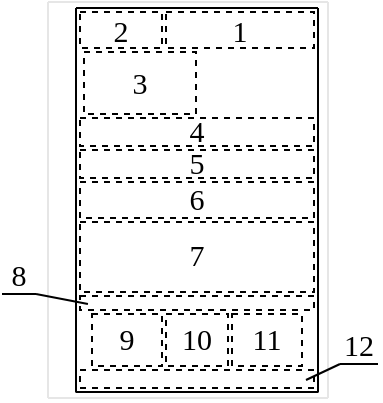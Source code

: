 <mxfile version="14.5.1" type="device"><diagram id="fWMgHjwgeKHoRminFSKL" name="Page-1"><mxGraphModel dx="569" dy="657" grid="1" gridSize="1" guides="1" tooltips="1" connect="1" arrows="1" fold="1" page="1" pageScale="1" pageWidth="280" pageHeight="200" math="0" shadow="0"><root><mxCell id="0"/><mxCell id="1" parent="0"/><mxCell id="ijmvemnWrXgeV7FCveLO-23" value="1" style="rounded=0;whiteSpace=wrap;html=1;fillColor=none;dashed=1;fontFamily=Verdana;fontSize=15;" parent="1" vertex="1"><mxGeometry x="129" y="-194" width="74" height="18" as="geometry"/></mxCell><mxCell id="yyQ3hnFOxFSLKmZT13JD-13" value="2" style="rounded=0;whiteSpace=wrap;html=1;fillColor=none;dashed=1;fontFamily=Verdana;fontSize=15;" parent="1" vertex="1"><mxGeometry x="86" y="-194" width="41" height="18" as="geometry"/></mxCell><mxCell id="yyQ3hnFOxFSLKmZT13JD-5" value="" style="endArrow=none;html=1;strokeColor=#E6E6E6;fontSize=15;" parent="1" edge="1"><mxGeometry width="50" height="50" relative="1" as="geometry"><mxPoint x="70" y="-1" as="sourcePoint"/><mxPoint x="70" y="-199" as="targetPoint"/></mxGeometry></mxCell><mxCell id="yyQ3hnFOxFSLKmZT13JD-6" value="" style="endArrow=none;html=1;strokeColor=#E6E6E6;fontSize=15;" parent="1" edge="1"><mxGeometry width="50" height="50" relative="1" as="geometry"><mxPoint x="210" y="-1" as="sourcePoint"/><mxPoint x="210" y="-199" as="targetPoint"/></mxGeometry></mxCell><mxCell id="yyQ3hnFOxFSLKmZT13JD-7" value="" style="endArrow=none;html=1;strokeColor=#E6E6E6;fontSize=15;" parent="1" edge="1"><mxGeometry width="50" height="50" relative="1" as="geometry"><mxPoint x="210" y="-199" as="sourcePoint"/><mxPoint x="70" y="-199" as="targetPoint"/></mxGeometry></mxCell><mxCell id="yyQ3hnFOxFSLKmZT13JD-8" value="" style="endArrow=none;html=1;strokeColor=#E6E6E6;fontSize=15;" parent="1" edge="1"><mxGeometry width="50" height="50" relative="1" as="geometry"><mxPoint x="210" y="-1" as="sourcePoint"/><mxPoint x="70" y="-1" as="targetPoint"/></mxGeometry></mxCell><mxCell id="yyQ3hnFOxFSLKmZT13JD-9" value="" style="endArrow=none;html=1;fontSize=15;" parent="1" edge="1"><mxGeometry width="50" height="50" relative="1" as="geometry"><mxPoint x="84" y="-3.777" as="sourcePoint"/><mxPoint x="84" y="-196" as="targetPoint"/></mxGeometry></mxCell><mxCell id="yyQ3hnFOxFSLKmZT13JD-10" value="" style="endArrow=none;html=1;fontSize=15;" parent="1" edge="1"><mxGeometry width="50" height="50" relative="1" as="geometry"><mxPoint x="205" y="-3.777" as="sourcePoint"/><mxPoint x="205" y="-196" as="targetPoint"/></mxGeometry></mxCell><mxCell id="yyQ3hnFOxFSLKmZT13JD-11" value="" style="endArrow=none;html=1;fontSize=15;" parent="1" edge="1"><mxGeometry width="50" height="50" relative="1" as="geometry"><mxPoint x="205" y="-196" as="sourcePoint"/><mxPoint x="84" y="-196" as="targetPoint"/></mxGeometry></mxCell><mxCell id="yyQ3hnFOxFSLKmZT13JD-12" value="" style="endArrow=none;html=1;fontSize=15;" parent="1" edge="1"><mxGeometry width="50" height="50" relative="1" as="geometry"><mxPoint x="205" y="-4" as="sourcePoint"/><mxPoint x="84.0" y="-4" as="targetPoint"/></mxGeometry></mxCell><mxCell id="yyQ3hnFOxFSLKmZT13JD-20" value="" style="rounded=0;whiteSpace=wrap;html=1;fillColor=none;dashed=1;fontSize=15;" parent="1" vertex="1"><mxGeometry x="88" y="-174" width="56" height="31" as="geometry"/></mxCell><mxCell id="yyQ3hnFOxFSLKmZT13JD-22" value="" style="rounded=0;whiteSpace=wrap;html=1;fillColor=none;dashed=1;fontSize=15;" parent="1" vertex="1"><mxGeometry x="86" y="-141" width="117" height="14" as="geometry"/></mxCell><mxCell id="yyQ3hnFOxFSLKmZT13JD-23" value="" style="rounded=0;whiteSpace=wrap;html=1;fillColor=none;dashed=1;fontSize=15;" parent="1" vertex="1"><mxGeometry x="86" y="-125" width="117" height="14" as="geometry"/></mxCell><mxCell id="yyQ3hnFOxFSLKmZT13JD-26" value="" style="rounded=0;whiteSpace=wrap;html=1;fillColor=none;dashed=1;fontSize=15;" parent="1" vertex="1"><mxGeometry x="129" y="-43" width="31" height="26" as="geometry"/></mxCell><mxCell id="yyQ3hnFOxFSLKmZT13JD-27" value="" style="rounded=0;whiteSpace=wrap;html=1;fillColor=none;dashed=1;fontSize=15;" parent="1" vertex="1"><mxGeometry x="92" y="-43" width="35" height="26" as="geometry"/></mxCell><mxCell id="V0tRKGm8w8IG-le7UdCK-6" value="&lt;p style=&quot;line-height: 100%&quot;&gt;3&lt;/p&gt;" style="text;html=1;strokeColor=none;fillColor=none;align=center;verticalAlign=middle;whiteSpace=wrap;rounded=0;fontFamily=Verdana;fontSize=15;spacing=0;" parent="1" vertex="1"><mxGeometry x="89" y="-173" width="54" height="29" as="geometry"/></mxCell><mxCell id="V0tRKGm8w8IG-le7UdCK-12" value="&lt;p style=&quot;line-height: 100%&quot;&gt;4&lt;/p&gt;" style="text;html=1;strokeColor=none;fillColor=none;align=center;verticalAlign=middle;whiteSpace=wrap;rounded=0;fontFamily=Verdana;fontSize=15;" parent="1" vertex="1"><mxGeometry x="87" y="-140" width="115" height="12" as="geometry"/></mxCell><mxCell id="V0tRKGm8w8IG-le7UdCK-15" value="&lt;p style=&quot;line-height: 100%&quot;&gt;5&lt;/p&gt;" style="text;html=1;strokeColor=none;fillColor=none;align=center;verticalAlign=middle;whiteSpace=wrap;rounded=0;fontFamily=Verdana;fontSize=15;" parent="1" vertex="1"><mxGeometry x="87" y="-124" width="115" height="12" as="geometry"/></mxCell><mxCell id="ijmvemnWrXgeV7FCveLO-25" value="" style="rounded=0;whiteSpace=wrap;html=1;fillColor=none;dashed=1;fontSize=15;" parent="1" vertex="1"><mxGeometry x="86" y="-109" width="117" height="18" as="geometry"/></mxCell><mxCell id="ijmvemnWrXgeV7FCveLO-26" value="" style="rounded=0;whiteSpace=wrap;html=1;fillColor=none;dashed=1;fontSize=15;" parent="1" vertex="1"><mxGeometry x="86" y="-89" width="117" height="35" as="geometry"/></mxCell><mxCell id="ijmvemnWrXgeV7FCveLO-27" value="" style="rounded=0;whiteSpace=wrap;html=1;fillColor=none;dashed=1;fontSize=15;" parent="1" vertex="1"><mxGeometry x="162" y="-43" width="35" height="26" as="geometry"/></mxCell><mxCell id="ijmvemnWrXgeV7FCveLO-28" value="" style="rounded=0;whiteSpace=wrap;html=1;fillColor=none;dashed=1;fontSize=15;" parent="1" vertex="1"><mxGeometry x="86" y="-15" width="117" height="9" as="geometry"/></mxCell><mxCell id="ijmvemnWrXgeV7FCveLO-31" value="" style="rounded=0;whiteSpace=wrap;html=1;fillColor=none;dashed=1;fontSize=15;" parent="1" vertex="1"><mxGeometry x="86" y="-52" width="117" height="7" as="geometry"/></mxCell><mxCell id="ijmvemnWrXgeV7FCveLO-33" value="&lt;p style=&quot;line-height: 100%&quot;&gt;6&lt;/p&gt;" style="text;html=1;strokeColor=none;fillColor=none;align=center;verticalAlign=middle;whiteSpace=wrap;rounded=0;fontFamily=Verdana;fontSize=15;" parent="1" vertex="1"><mxGeometry x="87" y="-108" width="115" height="16" as="geometry"/></mxCell><mxCell id="ijmvemnWrXgeV7FCveLO-34" value="&lt;p style=&quot;line-height: 100%&quot;&gt;7&lt;/p&gt;" style="text;html=1;strokeColor=none;fillColor=none;align=center;verticalAlign=middle;whiteSpace=wrap;rounded=0;fontFamily=Verdana;fontSize=15;" parent="1" vertex="1"><mxGeometry x="87" y="-88" width="115" height="32" as="geometry"/></mxCell><mxCell id="ijmvemnWrXgeV7FCveLO-35" value="&lt;p style=&quot;line-height: 100%&quot;&gt;8&lt;/p&gt;" style="text;html=1;strokeColor=none;fillColor=none;align=center;verticalAlign=middle;whiteSpace=wrap;rounded=0;fontFamily=Verdana;fontSize=15;" parent="1" vertex="1"><mxGeometry x="47" y="-71" width="17" height="18" as="geometry"/></mxCell><mxCell id="ijmvemnWrXgeV7FCveLO-36" value="" style="endArrow=none;html=1;fontFamily=Verdana;fontSize=15;entryX=0;entryY=1;entryDx=0;entryDy=0;exitX=1;exitY=1;exitDx=0;exitDy=0;" parent="1" source="ijmvemnWrXgeV7FCveLO-35" target="ijmvemnWrXgeV7FCveLO-35" edge="1"><mxGeometry width="50" height="50" relative="1" as="geometry"><mxPoint x="13" y="60" as="sourcePoint"/><mxPoint x="63" y="10" as="targetPoint"/></mxGeometry></mxCell><mxCell id="ijmvemnWrXgeV7FCveLO-37" value="" style="endArrow=none;html=1;fontFamily=Verdana;fontSize=15;entryX=1;entryY=1;entryDx=0;entryDy=0;exitX=0.034;exitY=0.571;exitDx=0;exitDy=0;exitPerimeter=0;" parent="1" source="ijmvemnWrXgeV7FCveLO-31" target="ijmvemnWrXgeV7FCveLO-35" edge="1"><mxGeometry width="50" height="50" relative="1" as="geometry"><mxPoint x="89.042" y="-39.997" as="sourcePoint"/><mxPoint x="58" y="-12" as="targetPoint"/></mxGeometry></mxCell><mxCell id="ijmvemnWrXgeV7FCveLO-38" value="&lt;p style=&quot;line-height: 100%&quot;&gt;9&lt;/p&gt;" style="text;html=1;strokeColor=none;fillColor=none;align=center;verticalAlign=middle;whiteSpace=wrap;rounded=0;fontFamily=Verdana;fontSize=15;" parent="1" vertex="1"><mxGeometry x="93" y="-42" width="33" height="24" as="geometry"/></mxCell><mxCell id="ijmvemnWrXgeV7FCveLO-39" value="&lt;p style=&quot;line-height: 100%&quot;&gt;10&lt;/p&gt;" style="text;html=1;strokeColor=none;fillColor=none;align=center;verticalAlign=middle;whiteSpace=wrap;rounded=0;fontFamily=Verdana;fontSize=15;" parent="1" vertex="1"><mxGeometry x="130" y="-42" width="29" height="24" as="geometry"/></mxCell><mxCell id="ijmvemnWrXgeV7FCveLO-40" value="&lt;p style=&quot;line-height: 100%&quot;&gt;11&lt;/p&gt;" style="text;html=1;strokeColor=none;fillColor=none;align=center;verticalAlign=middle;whiteSpace=wrap;rounded=0;fontFamily=Verdana;fontSize=15;" parent="1" vertex="1"><mxGeometry x="163" y="-42" width="33" height="24" as="geometry"/></mxCell><mxCell id="ijmvemnWrXgeV7FCveLO-41" value="&lt;p style=&quot;line-height: 100%&quot;&gt;12&lt;/p&gt;" style="text;html=1;strokeColor=none;fillColor=none;align=center;verticalAlign=middle;whiteSpace=wrap;rounded=0;fontFamily=Verdana;fontSize=15;" parent="1" vertex="1"><mxGeometry x="216" y="-36" width="19" height="18" as="geometry"/></mxCell><mxCell id="ijmvemnWrXgeV7FCveLO-42" value="" style="endArrow=none;html=1;fontFamily=Verdana;fontSize=15;entryX=0;entryY=1;entryDx=0;entryDy=0;exitX=1;exitY=1;exitDx=0;exitDy=0;" parent="1" source="ijmvemnWrXgeV7FCveLO-41" target="ijmvemnWrXgeV7FCveLO-41" edge="1"><mxGeometry width="50" height="50" relative="1" as="geometry"><mxPoint x="188.04" y="49" as="sourcePoint"/><mxPoint x="238.04" y="-1" as="targetPoint"/></mxGeometry></mxCell><mxCell id="ijmvemnWrXgeV7FCveLO-43" value="" style="endArrow=none;html=1;fontFamily=Verdana;fontSize=15;entryX=0;entryY=1;entryDx=0;entryDy=0;exitX=0.974;exitY=0.5;exitDx=0;exitDy=0;exitPerimeter=0;" parent="1" target="ijmvemnWrXgeV7FCveLO-41" edge="1"><mxGeometry width="50" height="50" relative="1" as="geometry"><mxPoint x="198.998" y="-10" as="sourcePoint"/><mxPoint x="233.04" y="-23" as="targetPoint"/></mxGeometry></mxCell></root></mxGraphModel></diagram></mxfile>